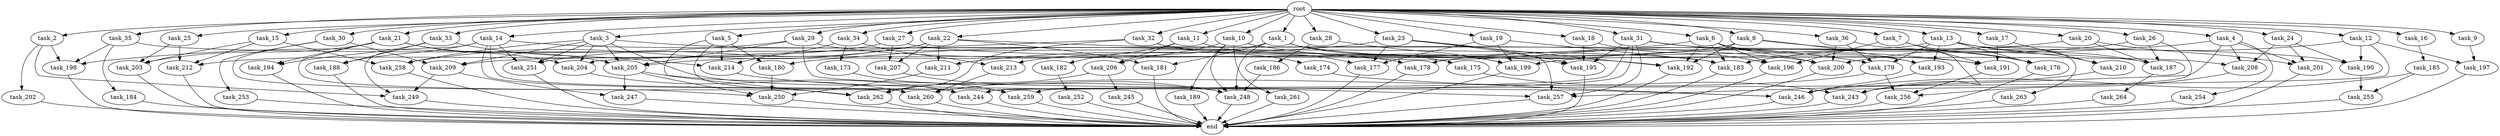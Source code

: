 digraph G {
  root [size="0.000000"];
  task_11 [size="1024.000000"];
  task_256 [size="1108101562368.000000"];
  task_185 [size="214748364800.000000"];
  task_2 [size="1024.000000"];
  task_249 [size="1382979469312.000000"];
  task_34 [size="1024.000000"];
  task_21 [size="1024.000000"];
  task_193 [size="901943132160.000000"];
  task_23 [size="1024.000000"];
  task_35 [size="1024.000000"];
  task_254 [size="858993459200.000000"];
  task_263 [size="549755813888.000000"];
  task_33 [size="1024.000000"];
  task_176 [size="901943132160.000000"];
  task_14 [size="1024.000000"];
  task_261 [size="695784701952.000000"];
  task_206 [size="833223655424.000000"];
  task_178 [size="1168231104512.000000"];
  task_3 [size="1024.000000"];
  task_213 [size="429496729600.000000"];
  task_259 [size="463856467968.000000"];
  task_196 [size="695784701952.000000"];
  task_187 [size="2654289788928.000000"];
  task_203 [size="1382979469312.000000"];
  task_28 [size="1024.000000"];
  task_209 [size="1168231104512.000000"];
  task_201 [size="1855425871872.000000"];
  task_257 [size="1108101562368.000000"];
  task_22 [size="1024.000000"];
  task_5 [size="1024.000000"];
  task_188 [size="1116691496960.000000"];
  task_30 [size="1024.000000"];
  task_179 [size="1460288880640.000000"];
  task_173 [size="214748364800.000000"];
  task_243 [size="979252543488.000000"];
  task_183 [size="1460288880640.000000"];
  task_9 [size="1024.000000"];
  task_244 [size="1700807049216.000000"];
  task_250 [size="1829656068096.000000"];
  task_27 [size="1024.000000"];
  task_258 [size="481036337152.000000"];
  task_20 [size="1024.000000"];
  task_182 [size="137438953472.000000"];
  task_199 [size="1211180777472.000000"];
  task_212 [size="970662608896.000000"];
  task_245 [size="858993459200.000000"];
  task_194 [size="970662608896.000000"];
  task_247 [size="1099511627776.000000"];
  task_204 [size="893353197568.000000"];
  task_200 [size="807453851648.000000"];
  task_252 [size="549755813888.000000"];
  task_246 [size="1872605741056.000000"];
  task_186 [size="137438953472.000000"];
  task_198 [size="1254130450432.000000"];
  task_175 [size="137438953472.000000"];
  task_205 [size="1417339207680.000000"];
  task_251 [size="1039382085632.000000"];
  task_202 [size="137438953472.000000"];
  task_8 [size="1024.000000"];
  task_214 [size="850403524608.000000"];
  task_191 [size="446676598784.000000"];
  task_211 [size="171798691840.000000"];
  task_24 [size="1024.000000"];
  task_264 [size="695784701952.000000"];
  task_31 [size="1024.000000"];
  task_12 [size="1024.000000"];
  task_32 [size="1024.000000"];
  task_189 [size="695784701952.000000"];
  task_195 [size="1013612281856.000000"];
  task_255 [size="764504178688.000000"];
  end [size="0.000000"];
  task_10 [size="1024.000000"];
  task_210 [size="687194767360.000000"];
  task_29 [size="1024.000000"];
  task_1 [size="1024.000000"];
  task_208 [size="1133871366144.000000"];
  task_192 [size="523986010112.000000"];
  task_4 [size="1024.000000"];
  task_13 [size="1024.000000"];
  task_260 [size="2284922601472.000000"];
  task_36 [size="1024.000000"];
  task_16 [size="1024.000000"];
  task_181 [size="171798691840.000000"];
  task_15 [size="1024.000000"];
  task_177 [size="352187318272.000000"];
  task_253 [size="309237645312.000000"];
  task_248 [size="1760936591360.000000"];
  task_18 [size="1024.000000"];
  task_26 [size="1024.000000"];
  task_180 [size="352187318272.000000"];
  task_25 [size="1024.000000"];
  task_19 [size="1024.000000"];
  task_207 [size="171798691840.000000"];
  task_197 [size="558345748480.000000"];
  task_184 [size="695784701952.000000"];
  task_17 [size="1024.000000"];
  task_190 [size="592705486848.000000"];
  task_262 [size="1657857376256.000000"];
  task_6 [size="1024.000000"];
  task_7 [size="1024.000000"];
  task_174 [size="34359738368.000000"];

  root -> task_11 [size="1.000000"];
  root -> task_28 [size="1.000000"];
  root -> task_10 [size="1.000000"];
  root -> task_20 [size="1.000000"];
  root -> task_2 [size="1.000000"];
  root -> task_4 [size="1.000000"];
  root -> task_13 [size="1.000000"];
  root -> task_21 [size="1.000000"];
  root -> task_16 [size="1.000000"];
  root -> task_22 [size="1.000000"];
  root -> task_15 [size="1.000000"];
  root -> task_36 [size="1.000000"];
  root -> task_33 [size="1.000000"];
  root -> task_1 [size="1.000000"];
  root -> task_5 [size="1.000000"];
  root -> task_14 [size="1.000000"];
  root -> task_18 [size="1.000000"];
  root -> task_26 [size="1.000000"];
  root -> task_25 [size="1.000000"];
  root -> task_24 [size="1.000000"];
  root -> task_9 [size="1.000000"];
  root -> task_23 [size="1.000000"];
  root -> task_3 [size="1.000000"];
  root -> task_19 [size="1.000000"];
  root -> task_27 [size="1.000000"];
  root -> task_35 [size="1.000000"];
  root -> task_17 [size="1.000000"];
  root -> task_31 [size="1.000000"];
  root -> task_12 [size="1.000000"];
  root -> task_32 [size="1.000000"];
  root -> task_34 [size="1.000000"];
  root -> task_6 [size="1.000000"];
  root -> task_30 [size="1.000000"];
  root -> task_8 [size="1.000000"];
  root -> task_7 [size="1.000000"];
  root -> task_29 [size="1.000000"];
  task_11 -> task_182 [size="134217728.000000"];
  task_11 -> task_206 [size="134217728.000000"];
  task_11 -> task_177 [size="134217728.000000"];
  task_256 -> end [size="1.000000"];
  task_185 -> task_255 [size="536870912.000000"];
  task_185 -> task_246 [size="536870912.000000"];
  task_2 -> task_202 [size="134217728.000000"];
  task_2 -> task_249 [size="134217728.000000"];
  task_2 -> task_198 [size="134217728.000000"];
  task_249 -> end [size="1.000000"];
  task_34 -> task_214 [size="209715200.000000"];
  task_34 -> task_173 [size="209715200.000000"];
  task_34 -> task_213 [size="209715200.000000"];
  task_21 -> task_205 [size="536870912.000000"];
  task_21 -> task_203 [size="536870912.000000"];
  task_21 -> task_204 [size="536870912.000000"];
  task_21 -> task_194 [size="536870912.000000"];
  task_21 -> task_262 [size="536870912.000000"];
  task_193 -> task_246 [size="134217728.000000"];
  task_23 -> task_211 [size="134217728.000000"];
  task_23 -> task_195 [size="134217728.000000"];
  task_23 -> task_177 [size="134217728.000000"];
  task_23 -> task_192 [size="134217728.000000"];
  task_23 -> task_257 [size="134217728.000000"];
  task_35 -> task_183 [size="679477248.000000"];
  task_35 -> task_198 [size="679477248.000000"];
  task_35 -> task_184 [size="679477248.000000"];
  task_254 -> end [size="1.000000"];
  task_263 -> end [size="1.000000"];
  task_33 -> task_214 [size="411041792.000000"];
  task_33 -> task_188 [size="411041792.000000"];
  task_33 -> task_194 [size="411041792.000000"];
  task_176 -> end [size="1.000000"];
  task_14 -> task_244 [size="679477248.000000"];
  task_14 -> task_251 [size="679477248.000000"];
  task_14 -> task_249 [size="679477248.000000"];
  task_14 -> task_188 [size="679477248.000000"];
  task_14 -> task_260 [size="679477248.000000"];
  task_14 -> task_187 [size="679477248.000000"];
  task_261 -> end [size="1.000000"];
  task_206 -> task_245 [size="838860800.000000"];
  task_206 -> task_262 [size="838860800.000000"];
  task_178 -> end [size="1.000000"];
  task_3 -> task_209 [size="301989888.000000"];
  task_3 -> task_204 [size="301989888.000000"];
  task_3 -> task_178 [size="301989888.000000"];
  task_3 -> task_251 [size="301989888.000000"];
  task_3 -> task_205 [size="301989888.000000"];
  task_3 -> task_258 [size="301989888.000000"];
  task_3 -> task_248 [size="301989888.000000"];
  task_213 -> task_260 [size="33554432.000000"];
  task_259 -> end [size="1.000000"];
  task_196 -> end [size="1.000000"];
  task_187 -> task_264 [size="679477248.000000"];
  task_203 -> end [size="1.000000"];
  task_28 -> task_186 [size="134217728.000000"];
  task_28 -> task_199 [size="134217728.000000"];
  task_209 -> task_247 [size="536870912.000000"];
  task_209 -> task_249 [size="536870912.000000"];
  task_201 -> end [size="1.000000"];
  task_257 -> end [size="1.000000"];
  task_22 -> task_181 [size="33554432.000000"];
  task_22 -> task_211 [size="33554432.000000"];
  task_22 -> task_258 [size="33554432.000000"];
  task_22 -> task_200 [size="33554432.000000"];
  task_22 -> task_207 [size="33554432.000000"];
  task_22 -> task_251 [size="33554432.000000"];
  task_5 -> task_214 [size="209715200.000000"];
  task_5 -> task_180 [size="209715200.000000"];
  task_5 -> task_259 [size="209715200.000000"];
  task_5 -> task_262 [size="209715200.000000"];
  task_188 -> end [size="1.000000"];
  task_30 -> task_250 [size="301989888.000000"];
  task_30 -> task_209 [size="301989888.000000"];
  task_30 -> task_253 [size="301989888.000000"];
  task_179 -> task_256 [size="838860800.000000"];
  task_179 -> task_260 [size="838860800.000000"];
  task_173 -> task_259 [size="209715200.000000"];
  task_243 -> end [size="1.000000"];
  task_183 -> end [size="1.000000"];
  task_9 -> task_197 [size="134217728.000000"];
  task_244 -> end [size="1.000000"];
  task_250 -> end [size="1.000000"];
  task_27 -> task_207 [size="134217728.000000"];
  task_27 -> task_208 [size="134217728.000000"];
  task_27 -> task_212 [size="134217728.000000"];
  task_258 -> end [size="1.000000"];
  task_20 -> task_178 [size="838860800.000000"];
  task_20 -> task_187 [size="838860800.000000"];
  task_20 -> task_201 [size="838860800.000000"];
  task_182 -> task_252 [size="536870912.000000"];
  task_199 -> end [size="1.000000"];
  task_212 -> end [size="1.000000"];
  task_245 -> end [size="1.000000"];
  task_194 -> end [size="1.000000"];
  task_247 -> end [size="1.000000"];
  task_204 -> task_260 [size="679477248.000000"];
  task_200 -> end [size="1.000000"];
  task_252 -> end [size="1.000000"];
  task_246 -> end [size="1.000000"];
  task_186 -> task_248 [size="301989888.000000"];
  task_198 -> end [size="1.000000"];
  task_175 -> task_243 [size="209715200.000000"];
  task_205 -> task_250 [size="536870912.000000"];
  task_205 -> task_244 [size="536870912.000000"];
  task_205 -> task_247 [size="536870912.000000"];
  task_251 -> end [size="1.000000"];
  task_202 -> end [size="1.000000"];
  task_8 -> task_193 [size="209715200.000000"];
  task_8 -> task_176 [size="209715200.000000"];
  task_8 -> task_213 [size="209715200.000000"];
  task_8 -> task_192 [size="209715200.000000"];
  task_214 -> task_257 [size="75497472.000000"];
  task_191 -> task_256 [size="33554432.000000"];
  task_211 -> task_250 [size="536870912.000000"];
  task_24 -> task_190 [size="134217728.000000"];
  task_24 -> task_201 [size="134217728.000000"];
  task_24 -> task_208 [size="134217728.000000"];
  task_264 -> end [size="1.000000"];
  task_31 -> task_191 [size="33554432.000000"];
  task_31 -> task_244 [size="33554432.000000"];
  task_31 -> task_195 [size="33554432.000000"];
  task_31 -> task_190 [size="33554432.000000"];
  task_31 -> task_257 [size="33554432.000000"];
  task_31 -> task_259 [size="33554432.000000"];
  task_12 -> task_244 [size="411041792.000000"];
  task_12 -> task_197 [size="411041792.000000"];
  task_12 -> task_190 [size="411041792.000000"];
  task_12 -> task_200 [size="411041792.000000"];
  task_32 -> task_204 [size="33554432.000000"];
  task_32 -> task_174 [size="33554432.000000"];
  task_32 -> task_262 [size="33554432.000000"];
  task_32 -> task_192 [size="33554432.000000"];
  task_189 -> end [size="1.000000"];
  task_195 -> end [size="1.000000"];
  task_255 -> end [size="1.000000"];
  task_10 -> task_179 [size="679477248.000000"];
  task_10 -> task_189 [size="679477248.000000"];
  task_10 -> task_261 [size="679477248.000000"];
  task_10 -> task_206 [size="679477248.000000"];
  task_10 -> task_248 [size="679477248.000000"];
  task_210 -> task_243 [size="536870912.000000"];
  task_29 -> task_205 [size="411041792.000000"];
  task_29 -> task_195 [size="411041792.000000"];
  task_29 -> task_198 [size="411041792.000000"];
  task_29 -> task_246 [size="411041792.000000"];
  task_1 -> task_191 [size="134217728.000000"];
  task_1 -> task_205 [size="134217728.000000"];
  task_1 -> task_181 [size="134217728.000000"];
  task_1 -> task_199 [size="134217728.000000"];
  task_1 -> task_175 [size="134217728.000000"];
  task_1 -> task_248 [size="134217728.000000"];
  task_208 -> task_256 [size="209715200.000000"];
  task_192 -> end [size="1.000000"];
  task_4 -> task_199 [size="838860800.000000"];
  task_4 -> task_201 [size="838860800.000000"];
  task_4 -> task_208 [size="838860800.000000"];
  task_4 -> task_254 [size="838860800.000000"];
  task_4 -> task_257 [size="838860800.000000"];
  task_13 -> task_179 [size="536870912.000000"];
  task_13 -> task_193 [size="536870912.000000"];
  task_13 -> task_209 [size="536870912.000000"];
  task_13 -> task_263 [size="536870912.000000"];
  task_13 -> task_176 [size="536870912.000000"];
  task_13 -> task_187 [size="536870912.000000"];
  task_13 -> task_210 [size="536870912.000000"];
  task_260 -> end [size="1.000000"];
  task_36 -> task_179 [size="209715200.000000"];
  task_36 -> task_243 [size="209715200.000000"];
  task_36 -> task_200 [size="209715200.000000"];
  task_16 -> task_185 [size="209715200.000000"];
  task_181 -> end [size="1.000000"];
  task_15 -> task_203 [size="134217728.000000"];
  task_15 -> task_258 [size="134217728.000000"];
  task_15 -> task_212 [size="134217728.000000"];
  task_177 -> end [size="1.000000"];
  task_253 -> end [size="1.000000"];
  task_248 -> end [size="1.000000"];
  task_18 -> task_196 [size="411041792.000000"];
  task_18 -> task_195 [size="411041792.000000"];
  task_26 -> task_183 [size="536870912.000000"];
  task_26 -> task_187 [size="536870912.000000"];
  task_26 -> task_246 [size="536870912.000000"];
  task_180 -> task_250 [size="411041792.000000"];
  task_25 -> task_203 [size="679477248.000000"];
  task_25 -> task_212 [size="679477248.000000"];
  task_19 -> task_199 [size="75497472.000000"];
  task_19 -> task_183 [size="75497472.000000"];
  task_19 -> task_177 [size="75497472.000000"];
  task_207 -> task_248 [size="301989888.000000"];
  task_197 -> end [size="1.000000"];
  task_184 -> end [size="1.000000"];
  task_17 -> task_191 [size="134217728.000000"];
  task_17 -> task_210 [size="134217728.000000"];
  task_190 -> task_255 [size="209715200.000000"];
  task_262 -> end [size="1.000000"];
  task_6 -> task_193 [size="134217728.000000"];
  task_6 -> task_180 [size="134217728.000000"];
  task_6 -> task_183 [size="134217728.000000"];
  task_6 -> task_200 [size="134217728.000000"];
  task_6 -> task_192 [size="134217728.000000"];
  task_6 -> task_196 [size="134217728.000000"];
  task_7 -> task_191 [size="134217728.000000"];
  task_7 -> task_196 [size="134217728.000000"];
  task_7 -> task_176 [size="134217728.000000"];
  task_174 -> task_246 [size="209715200.000000"];
}
